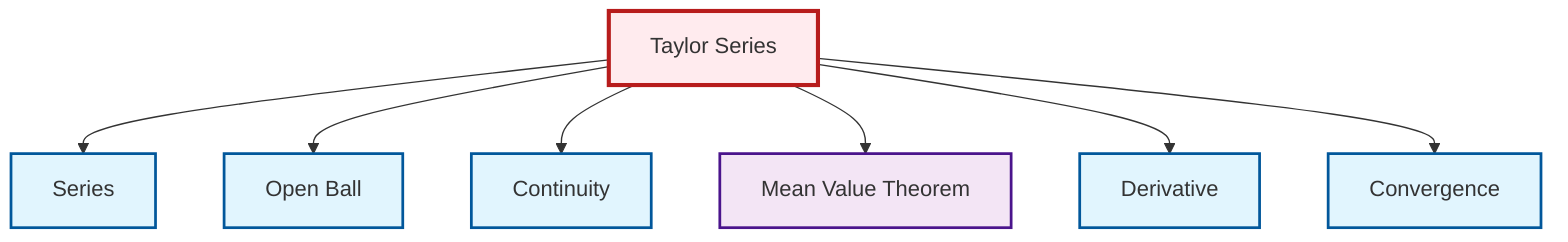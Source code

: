 graph TD
    classDef definition fill:#e1f5fe,stroke:#01579b,stroke-width:2px
    classDef theorem fill:#f3e5f5,stroke:#4a148c,stroke-width:2px
    classDef axiom fill:#fff3e0,stroke:#e65100,stroke-width:2px
    classDef example fill:#e8f5e9,stroke:#1b5e20,stroke-width:2px
    classDef current fill:#ffebee,stroke:#b71c1c,stroke-width:3px
    def-convergence["Convergence"]:::definition
    def-derivative["Derivative"]:::definition
    thm-taylor-series["Taylor Series"]:::theorem
    def-open-ball["Open Ball"]:::definition
    thm-mean-value["Mean Value Theorem"]:::theorem
    def-continuity["Continuity"]:::definition
    def-series["Series"]:::definition
    thm-taylor-series --> def-series
    thm-taylor-series --> def-open-ball
    thm-taylor-series --> def-continuity
    thm-taylor-series --> thm-mean-value
    thm-taylor-series --> def-derivative
    thm-taylor-series --> def-convergence
    class thm-taylor-series current